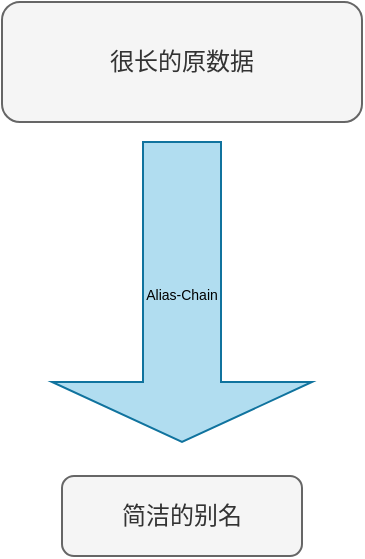 <mxfile version="21.7.2" type="github">
  <diagram name="第 1 页" id="bqGeH0BVxCEKQSWIX7b8">
    <mxGraphModel dx="545" dy="370" grid="0" gridSize="10" guides="1" tooltips="1" connect="1" arrows="1" fold="1" page="1" pageScale="1" pageWidth="827" pageHeight="1169" math="0" shadow="0">
      <root>
        <mxCell id="0" />
        <mxCell id="1" parent="0" />
        <mxCell id="bzYpuRA7pLFzJ5V_6K2n-1" value="很长的原数据" style="rounded=1;whiteSpace=wrap;html=1;fillColor=#f5f5f5;strokeColor=#666666;fontColor=#333333;" vertex="1" parent="1">
          <mxGeometry x="350" y="310" width="180" height="60" as="geometry" />
        </mxCell>
        <mxCell id="bzYpuRA7pLFzJ5V_6K2n-2" value="&lt;font style=&quot;font-size: 7px;&quot;&gt;Alias-Chain&lt;/font&gt;" style="shape=singleArrow;direction=south;whiteSpace=wrap;html=1;fillColor=#b1ddf0;strokeColor=#10739e;" vertex="1" parent="1">
          <mxGeometry x="375" y="380" width="130" height="150" as="geometry" />
        </mxCell>
        <mxCell id="bzYpuRA7pLFzJ5V_6K2n-3" value="简洁的别名" style="rounded=1;whiteSpace=wrap;html=1;fillColor=#f5f5f5;strokeColor=#666666;fontColor=#333333;" vertex="1" parent="1">
          <mxGeometry x="380" y="547" width="120" height="40" as="geometry" />
        </mxCell>
      </root>
    </mxGraphModel>
  </diagram>
</mxfile>
